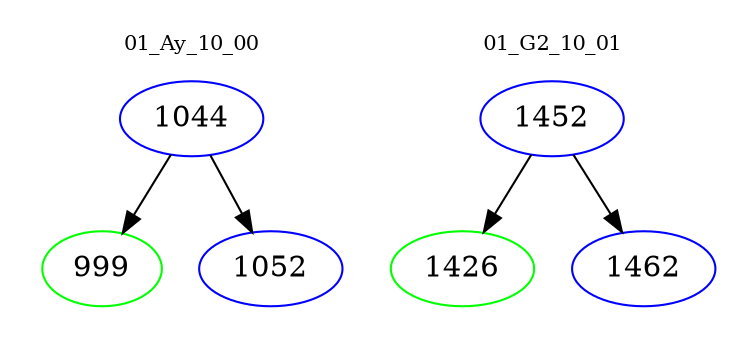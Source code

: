 digraph{
subgraph cluster_0 {
color = white
label = "01_Ay_10_00";
fontsize=10;
T0_1044 [label="1044", color="blue"]
T0_1044 -> T0_999 [color="black"]
T0_999 [label="999", color="green"]
T0_1044 -> T0_1052 [color="black"]
T0_1052 [label="1052", color="blue"]
}
subgraph cluster_1 {
color = white
label = "01_G2_10_01";
fontsize=10;
T1_1452 [label="1452", color="blue"]
T1_1452 -> T1_1426 [color="black"]
T1_1426 [label="1426", color="green"]
T1_1452 -> T1_1462 [color="black"]
T1_1462 [label="1462", color="blue"]
}
}
